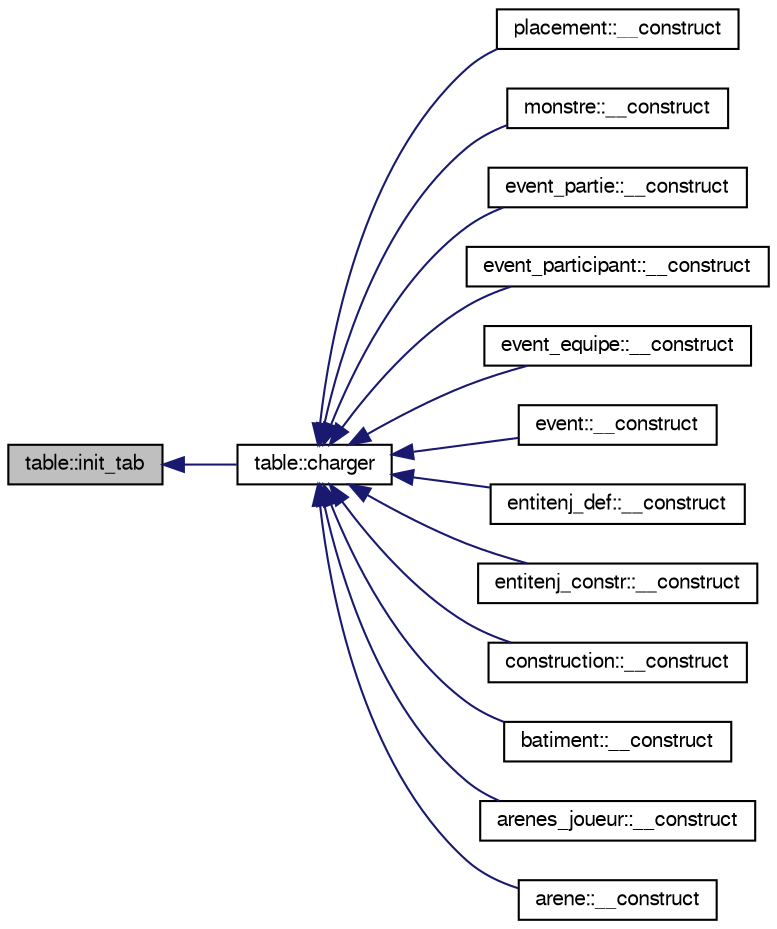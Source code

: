 digraph G
{
  bgcolor="transparent";
  edge [fontname="FreeSans",fontsize="10",labelfontname="FreeSans",labelfontsize="10"];
  node [fontname="FreeSans",fontsize="10",shape=record];
  rankdir=LR;
  Node1 [label="table::init_tab",height=0.2,width=0.4,color="black", fillcolor="grey75", style="filled" fontcolor="black"];
  Node1 -> Node2 [dir=back,color="midnightblue",fontsize="10",style="solid",fontname="FreeSans"];
  Node2 [label="table::charger",height=0.2,width=0.4,color="black",URL="$classtable.html#a7d6d73070a80d26ca62b6314636b8423",tooltip="Charge un élément de la base de donnée ou directement à partid d&#39;un tableau..."];
  Node2 -> Node3 [dir=back,color="midnightblue",fontsize="10",style="solid",fontname="FreeSans"];
  Node3 [label="placement::__construct",height=0.2,width=0.4,color="black",URL="$classplacement.html#ab8de62537994a670efa023c1e7d87f21",tooltip="Constructeur."];
  Node2 -> Node4 [dir=back,color="midnightblue",fontsize="10",style="solid",fontname="FreeSans"];
  Node4 [label="monstre::__construct",height=0.2,width=0.4,color="black",URL="$classmonstre.html#a1007a2897f0b435f5b827bcce5c9a0d0",tooltip="Constructeur."];
  Node2 -> Node5 [dir=back,color="midnightblue",fontsize="10",style="solid",fontname="FreeSans"];
  Node5 [label="event_partie::__construct",height=0.2,width=0.4,color="black",URL="$classevent__partie.html#a389d1867ea7f11a14db9a3075a74550c",tooltip="Constructeur."];
  Node2 -> Node6 [dir=back,color="midnightblue",fontsize="10",style="solid",fontname="FreeSans"];
  Node6 [label="event_participant::__construct",height=0.2,width=0.4,color="black",URL="$classevent__participant.html#a29ee714766b23b979466a278ef58c46d",tooltip="Constructeur."];
  Node2 -> Node7 [dir=back,color="midnightblue",fontsize="10",style="solid",fontname="FreeSans"];
  Node7 [label="event_equipe::__construct",height=0.2,width=0.4,color="black",URL="$classevent__equipe.html#af52946da65462e2cacac2c6477275aef",tooltip="Constructeur."];
  Node2 -> Node8 [dir=back,color="midnightblue",fontsize="10",style="solid",fontname="FreeSans"];
  Node8 [label="event::__construct",height=0.2,width=0.4,color="black",URL="$classevent.html#ac748d2ac892d8a4ca3db3e87ff084c68",tooltip="Constructeur."];
  Node2 -> Node9 [dir=back,color="midnightblue",fontsize="10",style="solid",fontname="FreeSans"];
  Node9 [label="entitenj_def::__construct",height=0.2,width=0.4,color="black",URL="$classentitenj__def.html#a26fc6d5248e7f8c8874771f97ad11d10",tooltip="Constructeur."];
  Node2 -> Node10 [dir=back,color="midnightblue",fontsize="10",style="solid",fontname="FreeSans"];
  Node10 [label="entitenj_constr::__construct",height=0.2,width=0.4,color="black",URL="$classentitenj__constr.html#ae060a378daf66a0ea00717d4b4868b0c",tooltip="Constructeur."];
  Node2 -> Node11 [dir=back,color="midnightblue",fontsize="10",style="solid",fontname="FreeSans"];
  Node11 [label="construction::__construct",height=0.2,width=0.4,color="black",URL="$classconstruction.html#a873cf45957d98d210a8c4d90c87c2a91",tooltip="Constructeur."];
  Node2 -> Node12 [dir=back,color="midnightblue",fontsize="10",style="solid",fontname="FreeSans"];
  Node12 [label="batiment::__construct",height=0.2,width=0.4,color="black",URL="$classbatiment.html#a9ecb64021bbcd0a9eb0daa851e358f76",tooltip="Constructeur."];
  Node2 -> Node13 [dir=back,color="midnightblue",fontsize="10",style="solid",fontname="FreeSans"];
  Node13 [label="arenes_joueur::__construct",height=0.2,width=0.4,color="black",URL="$classarenes__joueur.html#a6ea1912727cc4829796523ee3e1e63f2",tooltip="Constructeur."];
  Node2 -> Node14 [dir=back,color="midnightblue",fontsize="10",style="solid",fontname="FreeSans"];
  Node14 [label="arene::__construct",height=0.2,width=0.4,color="black",URL="$classarene.html#abb88dbd5e487a3fc8e8c798070ada5b0",tooltip="Constructeur."];
}
